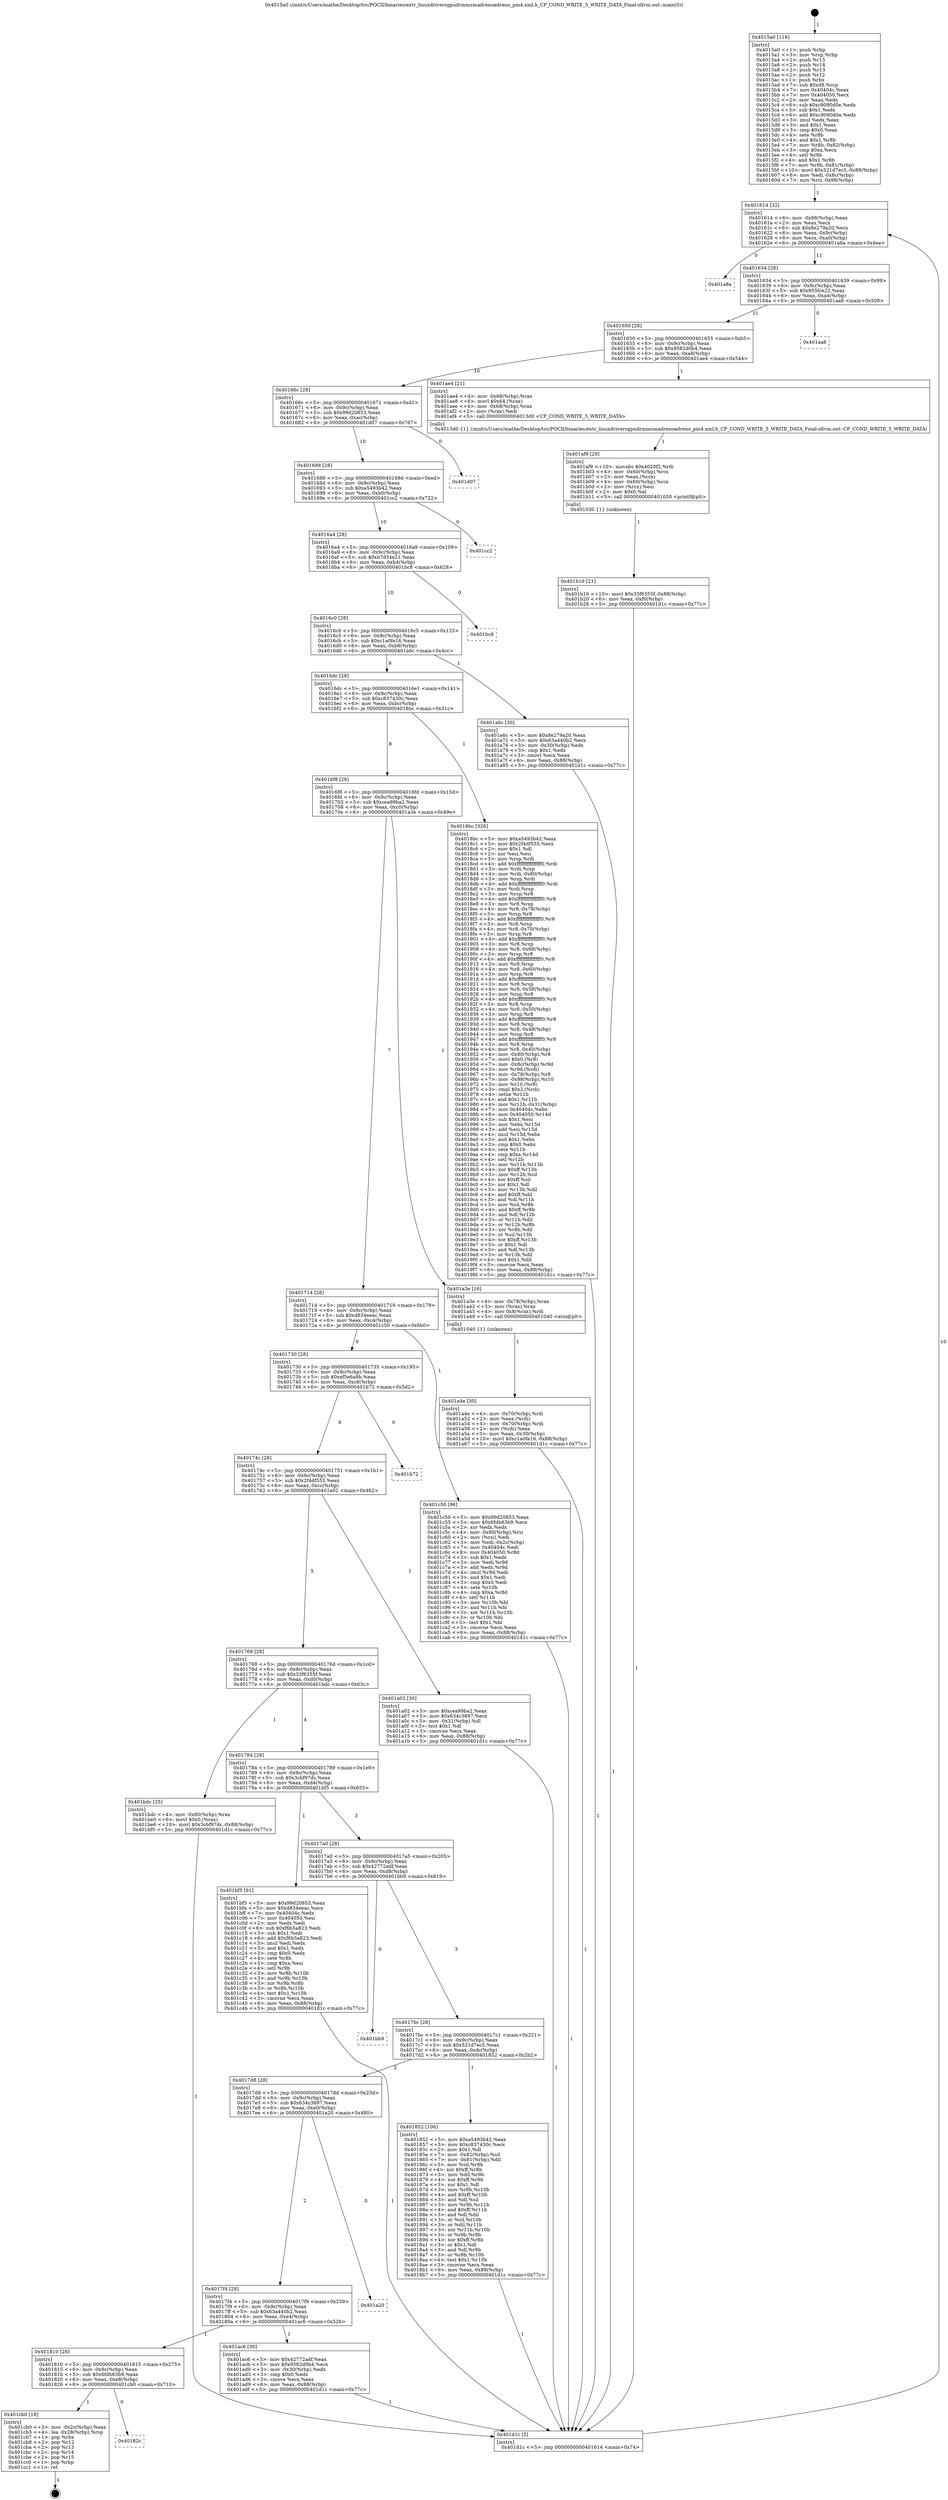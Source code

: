 digraph "0x4015a0" {
  label = "0x4015a0 (/mnt/c/Users/mathe/Desktop/tcc/POCII/binaries/extr_linuxdriversgpudrmmsmadrenoadreno_pm4.xml.h_CP_COND_WRITE_5_WRITE_DATA_Final-ollvm.out::main(0))"
  labelloc = "t"
  node[shape=record]

  Entry [label="",width=0.3,height=0.3,shape=circle,fillcolor=black,style=filled]
  "0x401614" [label="{
     0x401614 [32]\l
     | [instrs]\l
     &nbsp;&nbsp;0x401614 \<+6\>: mov -0x88(%rbp),%eax\l
     &nbsp;&nbsp;0x40161a \<+2\>: mov %eax,%ecx\l
     &nbsp;&nbsp;0x40161c \<+6\>: sub $0x8e279a20,%ecx\l
     &nbsp;&nbsp;0x401622 \<+6\>: mov %eax,-0x9c(%rbp)\l
     &nbsp;&nbsp;0x401628 \<+6\>: mov %ecx,-0xa0(%rbp)\l
     &nbsp;&nbsp;0x40162e \<+6\>: je 0000000000401a8a \<main+0x4ea\>\l
  }"]
  "0x401a8a" [label="{
     0x401a8a\l
  }", style=dashed]
  "0x401634" [label="{
     0x401634 [28]\l
     | [instrs]\l
     &nbsp;&nbsp;0x401634 \<+5\>: jmp 0000000000401639 \<main+0x99\>\l
     &nbsp;&nbsp;0x401639 \<+6\>: mov -0x9c(%rbp),%eax\l
     &nbsp;&nbsp;0x40163f \<+5\>: sub $0x955fce22,%eax\l
     &nbsp;&nbsp;0x401644 \<+6\>: mov %eax,-0xa4(%rbp)\l
     &nbsp;&nbsp;0x40164a \<+6\>: je 0000000000401aa8 \<main+0x508\>\l
  }"]
  Exit [label="",width=0.3,height=0.3,shape=circle,fillcolor=black,style=filled,peripheries=2]
  "0x401aa8" [label="{
     0x401aa8\l
  }", style=dashed]
  "0x401650" [label="{
     0x401650 [28]\l
     | [instrs]\l
     &nbsp;&nbsp;0x401650 \<+5\>: jmp 0000000000401655 \<main+0xb5\>\l
     &nbsp;&nbsp;0x401655 \<+6\>: mov -0x9c(%rbp),%eax\l
     &nbsp;&nbsp;0x40165b \<+5\>: sub $0x9582d0b4,%eax\l
     &nbsp;&nbsp;0x401660 \<+6\>: mov %eax,-0xa8(%rbp)\l
     &nbsp;&nbsp;0x401666 \<+6\>: je 0000000000401ae4 \<main+0x544\>\l
  }"]
  "0x40182c" [label="{
     0x40182c\l
  }", style=dashed]
  "0x401ae4" [label="{
     0x401ae4 [21]\l
     | [instrs]\l
     &nbsp;&nbsp;0x401ae4 \<+4\>: mov -0x68(%rbp),%rax\l
     &nbsp;&nbsp;0x401ae8 \<+6\>: movl $0x64,(%rax)\l
     &nbsp;&nbsp;0x401aee \<+4\>: mov -0x68(%rbp),%rax\l
     &nbsp;&nbsp;0x401af2 \<+2\>: mov (%rax),%edi\l
     &nbsp;&nbsp;0x401af4 \<+5\>: call 00000000004013d0 \<CP_COND_WRITE_5_WRITE_DATA\>\l
     | [calls]\l
     &nbsp;&nbsp;0x4013d0 \{1\} (/mnt/c/Users/mathe/Desktop/tcc/POCII/binaries/extr_linuxdriversgpudrmmsmadrenoadreno_pm4.xml.h_CP_COND_WRITE_5_WRITE_DATA_Final-ollvm.out::CP_COND_WRITE_5_WRITE_DATA)\l
  }"]
  "0x40166c" [label="{
     0x40166c [28]\l
     | [instrs]\l
     &nbsp;&nbsp;0x40166c \<+5\>: jmp 0000000000401671 \<main+0xd1\>\l
     &nbsp;&nbsp;0x401671 \<+6\>: mov -0x9c(%rbp),%eax\l
     &nbsp;&nbsp;0x401677 \<+5\>: sub $0x99d20853,%eax\l
     &nbsp;&nbsp;0x40167c \<+6\>: mov %eax,-0xac(%rbp)\l
     &nbsp;&nbsp;0x401682 \<+6\>: je 0000000000401d07 \<main+0x767\>\l
  }"]
  "0x401cb0" [label="{
     0x401cb0 [18]\l
     | [instrs]\l
     &nbsp;&nbsp;0x401cb0 \<+3\>: mov -0x2c(%rbp),%eax\l
     &nbsp;&nbsp;0x401cb3 \<+4\>: lea -0x28(%rbp),%rsp\l
     &nbsp;&nbsp;0x401cb7 \<+1\>: pop %rbx\l
     &nbsp;&nbsp;0x401cb8 \<+2\>: pop %r12\l
     &nbsp;&nbsp;0x401cba \<+2\>: pop %r13\l
     &nbsp;&nbsp;0x401cbc \<+2\>: pop %r14\l
     &nbsp;&nbsp;0x401cbe \<+2\>: pop %r15\l
     &nbsp;&nbsp;0x401cc0 \<+1\>: pop %rbp\l
     &nbsp;&nbsp;0x401cc1 \<+1\>: ret\l
  }"]
  "0x401d07" [label="{
     0x401d07\l
  }", style=dashed]
  "0x401688" [label="{
     0x401688 [28]\l
     | [instrs]\l
     &nbsp;&nbsp;0x401688 \<+5\>: jmp 000000000040168d \<main+0xed\>\l
     &nbsp;&nbsp;0x40168d \<+6\>: mov -0x9c(%rbp),%eax\l
     &nbsp;&nbsp;0x401693 \<+5\>: sub $0xa5493b42,%eax\l
     &nbsp;&nbsp;0x401698 \<+6\>: mov %eax,-0xb0(%rbp)\l
     &nbsp;&nbsp;0x40169e \<+6\>: je 0000000000401cc2 \<main+0x722\>\l
  }"]
  "0x401b16" [label="{
     0x401b16 [21]\l
     | [instrs]\l
     &nbsp;&nbsp;0x401b16 \<+10\>: movl $0x33f6355f,-0x88(%rbp)\l
     &nbsp;&nbsp;0x401b20 \<+6\>: mov %eax,-0xf0(%rbp)\l
     &nbsp;&nbsp;0x401b26 \<+5\>: jmp 0000000000401d1c \<main+0x77c\>\l
  }"]
  "0x401cc2" [label="{
     0x401cc2\l
  }", style=dashed]
  "0x4016a4" [label="{
     0x4016a4 [28]\l
     | [instrs]\l
     &nbsp;&nbsp;0x4016a4 \<+5\>: jmp 00000000004016a9 \<main+0x109\>\l
     &nbsp;&nbsp;0x4016a9 \<+6\>: mov -0x9c(%rbp),%eax\l
     &nbsp;&nbsp;0x4016af \<+5\>: sub $0xb7d54e21,%eax\l
     &nbsp;&nbsp;0x4016b4 \<+6\>: mov %eax,-0xb4(%rbp)\l
     &nbsp;&nbsp;0x4016ba \<+6\>: je 0000000000401bc8 \<main+0x628\>\l
  }"]
  "0x401af9" [label="{
     0x401af9 [29]\l
     | [instrs]\l
     &nbsp;&nbsp;0x401af9 \<+10\>: movabs $0x4020f2,%rdi\l
     &nbsp;&nbsp;0x401b03 \<+4\>: mov -0x60(%rbp),%rcx\l
     &nbsp;&nbsp;0x401b07 \<+2\>: mov %eax,(%rcx)\l
     &nbsp;&nbsp;0x401b09 \<+4\>: mov -0x60(%rbp),%rcx\l
     &nbsp;&nbsp;0x401b0d \<+2\>: mov (%rcx),%esi\l
     &nbsp;&nbsp;0x401b0f \<+2\>: mov $0x0,%al\l
     &nbsp;&nbsp;0x401b11 \<+5\>: call 0000000000401030 \<printf@plt\>\l
     | [calls]\l
     &nbsp;&nbsp;0x401030 \{1\} (unknown)\l
  }"]
  "0x401bc8" [label="{
     0x401bc8\l
  }", style=dashed]
  "0x4016c0" [label="{
     0x4016c0 [28]\l
     | [instrs]\l
     &nbsp;&nbsp;0x4016c0 \<+5\>: jmp 00000000004016c5 \<main+0x125\>\l
     &nbsp;&nbsp;0x4016c5 \<+6\>: mov -0x9c(%rbp),%eax\l
     &nbsp;&nbsp;0x4016cb \<+5\>: sub $0xc1a0fe16,%eax\l
     &nbsp;&nbsp;0x4016d0 \<+6\>: mov %eax,-0xb8(%rbp)\l
     &nbsp;&nbsp;0x4016d6 \<+6\>: je 0000000000401a6c \<main+0x4cc\>\l
  }"]
  "0x401810" [label="{
     0x401810 [28]\l
     | [instrs]\l
     &nbsp;&nbsp;0x401810 \<+5\>: jmp 0000000000401815 \<main+0x275\>\l
     &nbsp;&nbsp;0x401815 \<+6\>: mov -0x9c(%rbp),%eax\l
     &nbsp;&nbsp;0x40181b \<+5\>: sub $0x6fdb63b9,%eax\l
     &nbsp;&nbsp;0x401820 \<+6\>: mov %eax,-0xe8(%rbp)\l
     &nbsp;&nbsp;0x401826 \<+6\>: je 0000000000401cb0 \<main+0x710\>\l
  }"]
  "0x401a6c" [label="{
     0x401a6c [30]\l
     | [instrs]\l
     &nbsp;&nbsp;0x401a6c \<+5\>: mov $0x8e279a20,%eax\l
     &nbsp;&nbsp;0x401a71 \<+5\>: mov $0x63a440b2,%ecx\l
     &nbsp;&nbsp;0x401a76 \<+3\>: mov -0x30(%rbp),%edx\l
     &nbsp;&nbsp;0x401a79 \<+3\>: cmp $0x1,%edx\l
     &nbsp;&nbsp;0x401a7c \<+3\>: cmovl %ecx,%eax\l
     &nbsp;&nbsp;0x401a7f \<+6\>: mov %eax,-0x88(%rbp)\l
     &nbsp;&nbsp;0x401a85 \<+5\>: jmp 0000000000401d1c \<main+0x77c\>\l
  }"]
  "0x4016dc" [label="{
     0x4016dc [28]\l
     | [instrs]\l
     &nbsp;&nbsp;0x4016dc \<+5\>: jmp 00000000004016e1 \<main+0x141\>\l
     &nbsp;&nbsp;0x4016e1 \<+6\>: mov -0x9c(%rbp),%eax\l
     &nbsp;&nbsp;0x4016e7 \<+5\>: sub $0xc837430c,%eax\l
     &nbsp;&nbsp;0x4016ec \<+6\>: mov %eax,-0xbc(%rbp)\l
     &nbsp;&nbsp;0x4016f2 \<+6\>: je 00000000004018bc \<main+0x31c\>\l
  }"]
  "0x401ac6" [label="{
     0x401ac6 [30]\l
     | [instrs]\l
     &nbsp;&nbsp;0x401ac6 \<+5\>: mov $0x42772adf,%eax\l
     &nbsp;&nbsp;0x401acb \<+5\>: mov $0x9582d0b4,%ecx\l
     &nbsp;&nbsp;0x401ad0 \<+3\>: mov -0x30(%rbp),%edx\l
     &nbsp;&nbsp;0x401ad3 \<+3\>: cmp $0x0,%edx\l
     &nbsp;&nbsp;0x401ad6 \<+3\>: cmove %ecx,%eax\l
     &nbsp;&nbsp;0x401ad9 \<+6\>: mov %eax,-0x88(%rbp)\l
     &nbsp;&nbsp;0x401adf \<+5\>: jmp 0000000000401d1c \<main+0x77c\>\l
  }"]
  "0x4018bc" [label="{
     0x4018bc [326]\l
     | [instrs]\l
     &nbsp;&nbsp;0x4018bc \<+5\>: mov $0xa5493b42,%eax\l
     &nbsp;&nbsp;0x4018c1 \<+5\>: mov $0x2f4df555,%ecx\l
     &nbsp;&nbsp;0x4018c6 \<+2\>: mov $0x1,%dl\l
     &nbsp;&nbsp;0x4018c8 \<+2\>: xor %esi,%esi\l
     &nbsp;&nbsp;0x4018ca \<+3\>: mov %rsp,%rdi\l
     &nbsp;&nbsp;0x4018cd \<+4\>: add $0xfffffffffffffff0,%rdi\l
     &nbsp;&nbsp;0x4018d1 \<+3\>: mov %rdi,%rsp\l
     &nbsp;&nbsp;0x4018d4 \<+4\>: mov %rdi,-0x80(%rbp)\l
     &nbsp;&nbsp;0x4018d8 \<+3\>: mov %rsp,%rdi\l
     &nbsp;&nbsp;0x4018db \<+4\>: add $0xfffffffffffffff0,%rdi\l
     &nbsp;&nbsp;0x4018df \<+3\>: mov %rdi,%rsp\l
     &nbsp;&nbsp;0x4018e2 \<+3\>: mov %rsp,%r8\l
     &nbsp;&nbsp;0x4018e5 \<+4\>: add $0xfffffffffffffff0,%r8\l
     &nbsp;&nbsp;0x4018e9 \<+3\>: mov %r8,%rsp\l
     &nbsp;&nbsp;0x4018ec \<+4\>: mov %r8,-0x78(%rbp)\l
     &nbsp;&nbsp;0x4018f0 \<+3\>: mov %rsp,%r8\l
     &nbsp;&nbsp;0x4018f3 \<+4\>: add $0xfffffffffffffff0,%r8\l
     &nbsp;&nbsp;0x4018f7 \<+3\>: mov %r8,%rsp\l
     &nbsp;&nbsp;0x4018fa \<+4\>: mov %r8,-0x70(%rbp)\l
     &nbsp;&nbsp;0x4018fe \<+3\>: mov %rsp,%r8\l
     &nbsp;&nbsp;0x401901 \<+4\>: add $0xfffffffffffffff0,%r8\l
     &nbsp;&nbsp;0x401905 \<+3\>: mov %r8,%rsp\l
     &nbsp;&nbsp;0x401908 \<+4\>: mov %r8,-0x68(%rbp)\l
     &nbsp;&nbsp;0x40190c \<+3\>: mov %rsp,%r8\l
     &nbsp;&nbsp;0x40190f \<+4\>: add $0xfffffffffffffff0,%r8\l
     &nbsp;&nbsp;0x401913 \<+3\>: mov %r8,%rsp\l
     &nbsp;&nbsp;0x401916 \<+4\>: mov %r8,-0x60(%rbp)\l
     &nbsp;&nbsp;0x40191a \<+3\>: mov %rsp,%r8\l
     &nbsp;&nbsp;0x40191d \<+4\>: add $0xfffffffffffffff0,%r8\l
     &nbsp;&nbsp;0x401921 \<+3\>: mov %r8,%rsp\l
     &nbsp;&nbsp;0x401924 \<+4\>: mov %r8,-0x58(%rbp)\l
     &nbsp;&nbsp;0x401928 \<+3\>: mov %rsp,%r8\l
     &nbsp;&nbsp;0x40192b \<+4\>: add $0xfffffffffffffff0,%r8\l
     &nbsp;&nbsp;0x40192f \<+3\>: mov %r8,%rsp\l
     &nbsp;&nbsp;0x401932 \<+4\>: mov %r8,-0x50(%rbp)\l
     &nbsp;&nbsp;0x401936 \<+3\>: mov %rsp,%r8\l
     &nbsp;&nbsp;0x401939 \<+4\>: add $0xfffffffffffffff0,%r8\l
     &nbsp;&nbsp;0x40193d \<+3\>: mov %r8,%rsp\l
     &nbsp;&nbsp;0x401940 \<+4\>: mov %r8,-0x48(%rbp)\l
     &nbsp;&nbsp;0x401944 \<+3\>: mov %rsp,%r8\l
     &nbsp;&nbsp;0x401947 \<+4\>: add $0xfffffffffffffff0,%r8\l
     &nbsp;&nbsp;0x40194b \<+3\>: mov %r8,%rsp\l
     &nbsp;&nbsp;0x40194e \<+4\>: mov %r8,-0x40(%rbp)\l
     &nbsp;&nbsp;0x401952 \<+4\>: mov -0x80(%rbp),%r8\l
     &nbsp;&nbsp;0x401956 \<+7\>: movl $0x0,(%r8)\l
     &nbsp;&nbsp;0x40195d \<+7\>: mov -0x8c(%rbp),%r9d\l
     &nbsp;&nbsp;0x401964 \<+3\>: mov %r9d,(%rdi)\l
     &nbsp;&nbsp;0x401967 \<+4\>: mov -0x78(%rbp),%r8\l
     &nbsp;&nbsp;0x40196b \<+7\>: mov -0x98(%rbp),%r10\l
     &nbsp;&nbsp;0x401972 \<+3\>: mov %r10,(%r8)\l
     &nbsp;&nbsp;0x401975 \<+3\>: cmpl $0x2,(%rdi)\l
     &nbsp;&nbsp;0x401978 \<+4\>: setne %r11b\l
     &nbsp;&nbsp;0x40197c \<+4\>: and $0x1,%r11b\l
     &nbsp;&nbsp;0x401980 \<+4\>: mov %r11b,-0x31(%rbp)\l
     &nbsp;&nbsp;0x401984 \<+7\>: mov 0x40404c,%ebx\l
     &nbsp;&nbsp;0x40198b \<+8\>: mov 0x404050,%r14d\l
     &nbsp;&nbsp;0x401993 \<+3\>: sub $0x1,%esi\l
     &nbsp;&nbsp;0x401996 \<+3\>: mov %ebx,%r15d\l
     &nbsp;&nbsp;0x401999 \<+3\>: add %esi,%r15d\l
     &nbsp;&nbsp;0x40199c \<+4\>: imul %r15d,%ebx\l
     &nbsp;&nbsp;0x4019a0 \<+3\>: and $0x1,%ebx\l
     &nbsp;&nbsp;0x4019a3 \<+3\>: cmp $0x0,%ebx\l
     &nbsp;&nbsp;0x4019a6 \<+4\>: sete %r11b\l
     &nbsp;&nbsp;0x4019aa \<+4\>: cmp $0xa,%r14d\l
     &nbsp;&nbsp;0x4019ae \<+4\>: setl %r12b\l
     &nbsp;&nbsp;0x4019b2 \<+3\>: mov %r11b,%r13b\l
     &nbsp;&nbsp;0x4019b5 \<+4\>: xor $0xff,%r13b\l
     &nbsp;&nbsp;0x4019b9 \<+3\>: mov %r12b,%sil\l
     &nbsp;&nbsp;0x4019bc \<+4\>: xor $0xff,%sil\l
     &nbsp;&nbsp;0x4019c0 \<+3\>: xor $0x1,%dl\l
     &nbsp;&nbsp;0x4019c3 \<+3\>: mov %r13b,%dil\l
     &nbsp;&nbsp;0x4019c6 \<+4\>: and $0xff,%dil\l
     &nbsp;&nbsp;0x4019ca \<+3\>: and %dl,%r11b\l
     &nbsp;&nbsp;0x4019cd \<+3\>: mov %sil,%r8b\l
     &nbsp;&nbsp;0x4019d0 \<+4\>: and $0xff,%r8b\l
     &nbsp;&nbsp;0x4019d4 \<+3\>: and %dl,%r12b\l
     &nbsp;&nbsp;0x4019d7 \<+3\>: or %r11b,%dil\l
     &nbsp;&nbsp;0x4019da \<+3\>: or %r12b,%r8b\l
     &nbsp;&nbsp;0x4019dd \<+3\>: xor %r8b,%dil\l
     &nbsp;&nbsp;0x4019e0 \<+3\>: or %sil,%r13b\l
     &nbsp;&nbsp;0x4019e3 \<+4\>: xor $0xff,%r13b\l
     &nbsp;&nbsp;0x4019e7 \<+3\>: or $0x1,%dl\l
     &nbsp;&nbsp;0x4019ea \<+3\>: and %dl,%r13b\l
     &nbsp;&nbsp;0x4019ed \<+3\>: or %r13b,%dil\l
     &nbsp;&nbsp;0x4019f0 \<+4\>: test $0x1,%dil\l
     &nbsp;&nbsp;0x4019f4 \<+3\>: cmovne %ecx,%eax\l
     &nbsp;&nbsp;0x4019f7 \<+6\>: mov %eax,-0x88(%rbp)\l
     &nbsp;&nbsp;0x4019fd \<+5\>: jmp 0000000000401d1c \<main+0x77c\>\l
  }"]
  "0x4016f8" [label="{
     0x4016f8 [28]\l
     | [instrs]\l
     &nbsp;&nbsp;0x4016f8 \<+5\>: jmp 00000000004016fd \<main+0x15d\>\l
     &nbsp;&nbsp;0x4016fd \<+6\>: mov -0x9c(%rbp),%eax\l
     &nbsp;&nbsp;0x401703 \<+5\>: sub $0xcea99ba2,%eax\l
     &nbsp;&nbsp;0x401708 \<+6\>: mov %eax,-0xc0(%rbp)\l
     &nbsp;&nbsp;0x40170e \<+6\>: je 0000000000401a3e \<main+0x49e\>\l
  }"]
  "0x4017f4" [label="{
     0x4017f4 [28]\l
     | [instrs]\l
     &nbsp;&nbsp;0x4017f4 \<+5\>: jmp 00000000004017f9 \<main+0x259\>\l
     &nbsp;&nbsp;0x4017f9 \<+6\>: mov -0x9c(%rbp),%eax\l
     &nbsp;&nbsp;0x4017ff \<+5\>: sub $0x63a440b2,%eax\l
     &nbsp;&nbsp;0x401804 \<+6\>: mov %eax,-0xe4(%rbp)\l
     &nbsp;&nbsp;0x40180a \<+6\>: je 0000000000401ac6 \<main+0x526\>\l
  }"]
  "0x401a3e" [label="{
     0x401a3e [16]\l
     | [instrs]\l
     &nbsp;&nbsp;0x401a3e \<+4\>: mov -0x78(%rbp),%rax\l
     &nbsp;&nbsp;0x401a42 \<+3\>: mov (%rax),%rax\l
     &nbsp;&nbsp;0x401a45 \<+4\>: mov 0x8(%rax),%rdi\l
     &nbsp;&nbsp;0x401a49 \<+5\>: call 0000000000401040 \<atoi@plt\>\l
     | [calls]\l
     &nbsp;&nbsp;0x401040 \{1\} (unknown)\l
  }"]
  "0x401714" [label="{
     0x401714 [28]\l
     | [instrs]\l
     &nbsp;&nbsp;0x401714 \<+5\>: jmp 0000000000401719 \<main+0x179\>\l
     &nbsp;&nbsp;0x401719 \<+6\>: mov -0x9c(%rbp),%eax\l
     &nbsp;&nbsp;0x40171f \<+5\>: sub $0xd834eeac,%eax\l
     &nbsp;&nbsp;0x401724 \<+6\>: mov %eax,-0xc4(%rbp)\l
     &nbsp;&nbsp;0x40172a \<+6\>: je 0000000000401c50 \<main+0x6b0\>\l
  }"]
  "0x401a20" [label="{
     0x401a20\l
  }", style=dashed]
  "0x401c50" [label="{
     0x401c50 [96]\l
     | [instrs]\l
     &nbsp;&nbsp;0x401c50 \<+5\>: mov $0x99d20853,%eax\l
     &nbsp;&nbsp;0x401c55 \<+5\>: mov $0x6fdb63b9,%ecx\l
     &nbsp;&nbsp;0x401c5a \<+2\>: xor %edx,%edx\l
     &nbsp;&nbsp;0x401c5c \<+4\>: mov -0x80(%rbp),%rsi\l
     &nbsp;&nbsp;0x401c60 \<+2\>: mov (%rsi),%edi\l
     &nbsp;&nbsp;0x401c62 \<+3\>: mov %edi,-0x2c(%rbp)\l
     &nbsp;&nbsp;0x401c65 \<+7\>: mov 0x40404c,%edi\l
     &nbsp;&nbsp;0x401c6c \<+8\>: mov 0x404050,%r8d\l
     &nbsp;&nbsp;0x401c74 \<+3\>: sub $0x1,%edx\l
     &nbsp;&nbsp;0x401c77 \<+3\>: mov %edi,%r9d\l
     &nbsp;&nbsp;0x401c7a \<+3\>: add %edx,%r9d\l
     &nbsp;&nbsp;0x401c7d \<+4\>: imul %r9d,%edi\l
     &nbsp;&nbsp;0x401c81 \<+3\>: and $0x1,%edi\l
     &nbsp;&nbsp;0x401c84 \<+3\>: cmp $0x0,%edi\l
     &nbsp;&nbsp;0x401c87 \<+4\>: sete %r10b\l
     &nbsp;&nbsp;0x401c8b \<+4\>: cmp $0xa,%r8d\l
     &nbsp;&nbsp;0x401c8f \<+4\>: setl %r11b\l
     &nbsp;&nbsp;0x401c93 \<+3\>: mov %r10b,%bl\l
     &nbsp;&nbsp;0x401c96 \<+3\>: and %r11b,%bl\l
     &nbsp;&nbsp;0x401c99 \<+3\>: xor %r11b,%r10b\l
     &nbsp;&nbsp;0x401c9c \<+3\>: or %r10b,%bl\l
     &nbsp;&nbsp;0x401c9f \<+3\>: test $0x1,%bl\l
     &nbsp;&nbsp;0x401ca2 \<+3\>: cmovne %ecx,%eax\l
     &nbsp;&nbsp;0x401ca5 \<+6\>: mov %eax,-0x88(%rbp)\l
     &nbsp;&nbsp;0x401cab \<+5\>: jmp 0000000000401d1c \<main+0x77c\>\l
  }"]
  "0x401730" [label="{
     0x401730 [28]\l
     | [instrs]\l
     &nbsp;&nbsp;0x401730 \<+5\>: jmp 0000000000401735 \<main+0x195\>\l
     &nbsp;&nbsp;0x401735 \<+6\>: mov -0x9c(%rbp),%eax\l
     &nbsp;&nbsp;0x40173b \<+5\>: sub $0xef5e6a9b,%eax\l
     &nbsp;&nbsp;0x401740 \<+6\>: mov %eax,-0xc8(%rbp)\l
     &nbsp;&nbsp;0x401746 \<+6\>: je 0000000000401b72 \<main+0x5d2\>\l
  }"]
  "0x401a4e" [label="{
     0x401a4e [30]\l
     | [instrs]\l
     &nbsp;&nbsp;0x401a4e \<+4\>: mov -0x70(%rbp),%rdi\l
     &nbsp;&nbsp;0x401a52 \<+2\>: mov %eax,(%rdi)\l
     &nbsp;&nbsp;0x401a54 \<+4\>: mov -0x70(%rbp),%rdi\l
     &nbsp;&nbsp;0x401a58 \<+2\>: mov (%rdi),%eax\l
     &nbsp;&nbsp;0x401a5a \<+3\>: mov %eax,-0x30(%rbp)\l
     &nbsp;&nbsp;0x401a5d \<+10\>: movl $0xc1a0fe16,-0x88(%rbp)\l
     &nbsp;&nbsp;0x401a67 \<+5\>: jmp 0000000000401d1c \<main+0x77c\>\l
  }"]
  "0x401b72" [label="{
     0x401b72\l
  }", style=dashed]
  "0x40174c" [label="{
     0x40174c [28]\l
     | [instrs]\l
     &nbsp;&nbsp;0x40174c \<+5\>: jmp 0000000000401751 \<main+0x1b1\>\l
     &nbsp;&nbsp;0x401751 \<+6\>: mov -0x9c(%rbp),%eax\l
     &nbsp;&nbsp;0x401757 \<+5\>: sub $0x2f4df555,%eax\l
     &nbsp;&nbsp;0x40175c \<+6\>: mov %eax,-0xcc(%rbp)\l
     &nbsp;&nbsp;0x401762 \<+6\>: je 0000000000401a02 \<main+0x462\>\l
  }"]
  "0x4015a0" [label="{
     0x4015a0 [116]\l
     | [instrs]\l
     &nbsp;&nbsp;0x4015a0 \<+1\>: push %rbp\l
     &nbsp;&nbsp;0x4015a1 \<+3\>: mov %rsp,%rbp\l
     &nbsp;&nbsp;0x4015a4 \<+2\>: push %r15\l
     &nbsp;&nbsp;0x4015a6 \<+2\>: push %r14\l
     &nbsp;&nbsp;0x4015a8 \<+2\>: push %r13\l
     &nbsp;&nbsp;0x4015aa \<+2\>: push %r12\l
     &nbsp;&nbsp;0x4015ac \<+1\>: push %rbx\l
     &nbsp;&nbsp;0x4015ad \<+7\>: sub $0xd8,%rsp\l
     &nbsp;&nbsp;0x4015b4 \<+7\>: mov 0x40404c,%eax\l
     &nbsp;&nbsp;0x4015bb \<+7\>: mov 0x404050,%ecx\l
     &nbsp;&nbsp;0x4015c2 \<+2\>: mov %eax,%edx\l
     &nbsp;&nbsp;0x4015c4 \<+6\>: sub $0xc9090d0e,%edx\l
     &nbsp;&nbsp;0x4015ca \<+3\>: sub $0x1,%edx\l
     &nbsp;&nbsp;0x4015cd \<+6\>: add $0xc9090d0e,%edx\l
     &nbsp;&nbsp;0x4015d3 \<+3\>: imul %edx,%eax\l
     &nbsp;&nbsp;0x4015d6 \<+3\>: and $0x1,%eax\l
     &nbsp;&nbsp;0x4015d9 \<+3\>: cmp $0x0,%eax\l
     &nbsp;&nbsp;0x4015dc \<+4\>: sete %r8b\l
     &nbsp;&nbsp;0x4015e0 \<+4\>: and $0x1,%r8b\l
     &nbsp;&nbsp;0x4015e4 \<+7\>: mov %r8b,-0x82(%rbp)\l
     &nbsp;&nbsp;0x4015eb \<+3\>: cmp $0xa,%ecx\l
     &nbsp;&nbsp;0x4015ee \<+4\>: setl %r8b\l
     &nbsp;&nbsp;0x4015f2 \<+4\>: and $0x1,%r8b\l
     &nbsp;&nbsp;0x4015f6 \<+7\>: mov %r8b,-0x81(%rbp)\l
     &nbsp;&nbsp;0x4015fd \<+10\>: movl $0x521d7ec5,-0x88(%rbp)\l
     &nbsp;&nbsp;0x401607 \<+6\>: mov %edi,-0x8c(%rbp)\l
     &nbsp;&nbsp;0x40160d \<+7\>: mov %rsi,-0x98(%rbp)\l
  }"]
  "0x401a02" [label="{
     0x401a02 [30]\l
     | [instrs]\l
     &nbsp;&nbsp;0x401a02 \<+5\>: mov $0xcea99ba2,%eax\l
     &nbsp;&nbsp;0x401a07 \<+5\>: mov $0x634c3897,%ecx\l
     &nbsp;&nbsp;0x401a0c \<+3\>: mov -0x31(%rbp),%dl\l
     &nbsp;&nbsp;0x401a0f \<+3\>: test $0x1,%dl\l
     &nbsp;&nbsp;0x401a12 \<+3\>: cmovne %ecx,%eax\l
     &nbsp;&nbsp;0x401a15 \<+6\>: mov %eax,-0x88(%rbp)\l
     &nbsp;&nbsp;0x401a1b \<+5\>: jmp 0000000000401d1c \<main+0x77c\>\l
  }"]
  "0x401768" [label="{
     0x401768 [28]\l
     | [instrs]\l
     &nbsp;&nbsp;0x401768 \<+5\>: jmp 000000000040176d \<main+0x1cd\>\l
     &nbsp;&nbsp;0x40176d \<+6\>: mov -0x9c(%rbp),%eax\l
     &nbsp;&nbsp;0x401773 \<+5\>: sub $0x33f6355f,%eax\l
     &nbsp;&nbsp;0x401778 \<+6\>: mov %eax,-0xd0(%rbp)\l
     &nbsp;&nbsp;0x40177e \<+6\>: je 0000000000401bdc \<main+0x63c\>\l
  }"]
  "0x401d1c" [label="{
     0x401d1c [5]\l
     | [instrs]\l
     &nbsp;&nbsp;0x401d1c \<+5\>: jmp 0000000000401614 \<main+0x74\>\l
  }"]
  "0x401bdc" [label="{
     0x401bdc [25]\l
     | [instrs]\l
     &nbsp;&nbsp;0x401bdc \<+4\>: mov -0x80(%rbp),%rax\l
     &nbsp;&nbsp;0x401be0 \<+6\>: movl $0x0,(%rax)\l
     &nbsp;&nbsp;0x401be6 \<+10\>: movl $0x3cbf97dc,-0x88(%rbp)\l
     &nbsp;&nbsp;0x401bf0 \<+5\>: jmp 0000000000401d1c \<main+0x77c\>\l
  }"]
  "0x401784" [label="{
     0x401784 [28]\l
     | [instrs]\l
     &nbsp;&nbsp;0x401784 \<+5\>: jmp 0000000000401789 \<main+0x1e9\>\l
     &nbsp;&nbsp;0x401789 \<+6\>: mov -0x9c(%rbp),%eax\l
     &nbsp;&nbsp;0x40178f \<+5\>: sub $0x3cbf97dc,%eax\l
     &nbsp;&nbsp;0x401794 \<+6\>: mov %eax,-0xd4(%rbp)\l
     &nbsp;&nbsp;0x40179a \<+6\>: je 0000000000401bf5 \<main+0x655\>\l
  }"]
  "0x4017d8" [label="{
     0x4017d8 [28]\l
     | [instrs]\l
     &nbsp;&nbsp;0x4017d8 \<+5\>: jmp 00000000004017dd \<main+0x23d\>\l
     &nbsp;&nbsp;0x4017dd \<+6\>: mov -0x9c(%rbp),%eax\l
     &nbsp;&nbsp;0x4017e3 \<+5\>: sub $0x634c3897,%eax\l
     &nbsp;&nbsp;0x4017e8 \<+6\>: mov %eax,-0xe0(%rbp)\l
     &nbsp;&nbsp;0x4017ee \<+6\>: je 0000000000401a20 \<main+0x480\>\l
  }"]
  "0x401bf5" [label="{
     0x401bf5 [91]\l
     | [instrs]\l
     &nbsp;&nbsp;0x401bf5 \<+5\>: mov $0x99d20853,%eax\l
     &nbsp;&nbsp;0x401bfa \<+5\>: mov $0xd834eeac,%ecx\l
     &nbsp;&nbsp;0x401bff \<+7\>: mov 0x40404c,%edx\l
     &nbsp;&nbsp;0x401c06 \<+7\>: mov 0x404050,%esi\l
     &nbsp;&nbsp;0x401c0d \<+2\>: mov %edx,%edi\l
     &nbsp;&nbsp;0x401c0f \<+6\>: sub $0xf6b5a823,%edi\l
     &nbsp;&nbsp;0x401c15 \<+3\>: sub $0x1,%edi\l
     &nbsp;&nbsp;0x401c18 \<+6\>: add $0xf6b5a823,%edi\l
     &nbsp;&nbsp;0x401c1e \<+3\>: imul %edi,%edx\l
     &nbsp;&nbsp;0x401c21 \<+3\>: and $0x1,%edx\l
     &nbsp;&nbsp;0x401c24 \<+3\>: cmp $0x0,%edx\l
     &nbsp;&nbsp;0x401c27 \<+4\>: sete %r8b\l
     &nbsp;&nbsp;0x401c2b \<+3\>: cmp $0xa,%esi\l
     &nbsp;&nbsp;0x401c2e \<+4\>: setl %r9b\l
     &nbsp;&nbsp;0x401c32 \<+3\>: mov %r8b,%r10b\l
     &nbsp;&nbsp;0x401c35 \<+3\>: and %r9b,%r10b\l
     &nbsp;&nbsp;0x401c38 \<+3\>: xor %r9b,%r8b\l
     &nbsp;&nbsp;0x401c3b \<+3\>: or %r8b,%r10b\l
     &nbsp;&nbsp;0x401c3e \<+4\>: test $0x1,%r10b\l
     &nbsp;&nbsp;0x401c42 \<+3\>: cmovne %ecx,%eax\l
     &nbsp;&nbsp;0x401c45 \<+6\>: mov %eax,-0x88(%rbp)\l
     &nbsp;&nbsp;0x401c4b \<+5\>: jmp 0000000000401d1c \<main+0x77c\>\l
  }"]
  "0x4017a0" [label="{
     0x4017a0 [28]\l
     | [instrs]\l
     &nbsp;&nbsp;0x4017a0 \<+5\>: jmp 00000000004017a5 \<main+0x205\>\l
     &nbsp;&nbsp;0x4017a5 \<+6\>: mov -0x9c(%rbp),%eax\l
     &nbsp;&nbsp;0x4017ab \<+5\>: sub $0x42772adf,%eax\l
     &nbsp;&nbsp;0x4017b0 \<+6\>: mov %eax,-0xd8(%rbp)\l
     &nbsp;&nbsp;0x4017b6 \<+6\>: je 0000000000401bb9 \<main+0x619\>\l
  }"]
  "0x401852" [label="{
     0x401852 [106]\l
     | [instrs]\l
     &nbsp;&nbsp;0x401852 \<+5\>: mov $0xa5493b42,%eax\l
     &nbsp;&nbsp;0x401857 \<+5\>: mov $0xc837430c,%ecx\l
     &nbsp;&nbsp;0x40185c \<+2\>: mov $0x1,%dl\l
     &nbsp;&nbsp;0x40185e \<+7\>: mov -0x82(%rbp),%sil\l
     &nbsp;&nbsp;0x401865 \<+7\>: mov -0x81(%rbp),%dil\l
     &nbsp;&nbsp;0x40186c \<+3\>: mov %sil,%r8b\l
     &nbsp;&nbsp;0x40186f \<+4\>: xor $0xff,%r8b\l
     &nbsp;&nbsp;0x401873 \<+3\>: mov %dil,%r9b\l
     &nbsp;&nbsp;0x401876 \<+4\>: xor $0xff,%r9b\l
     &nbsp;&nbsp;0x40187a \<+3\>: xor $0x1,%dl\l
     &nbsp;&nbsp;0x40187d \<+3\>: mov %r8b,%r10b\l
     &nbsp;&nbsp;0x401880 \<+4\>: and $0xff,%r10b\l
     &nbsp;&nbsp;0x401884 \<+3\>: and %dl,%sil\l
     &nbsp;&nbsp;0x401887 \<+3\>: mov %r9b,%r11b\l
     &nbsp;&nbsp;0x40188a \<+4\>: and $0xff,%r11b\l
     &nbsp;&nbsp;0x40188e \<+3\>: and %dl,%dil\l
     &nbsp;&nbsp;0x401891 \<+3\>: or %sil,%r10b\l
     &nbsp;&nbsp;0x401894 \<+3\>: or %dil,%r11b\l
     &nbsp;&nbsp;0x401897 \<+3\>: xor %r11b,%r10b\l
     &nbsp;&nbsp;0x40189a \<+3\>: or %r9b,%r8b\l
     &nbsp;&nbsp;0x40189d \<+4\>: xor $0xff,%r8b\l
     &nbsp;&nbsp;0x4018a1 \<+3\>: or $0x1,%dl\l
     &nbsp;&nbsp;0x4018a4 \<+3\>: and %dl,%r8b\l
     &nbsp;&nbsp;0x4018a7 \<+3\>: or %r8b,%r10b\l
     &nbsp;&nbsp;0x4018aa \<+4\>: test $0x1,%r10b\l
     &nbsp;&nbsp;0x4018ae \<+3\>: cmovne %ecx,%eax\l
     &nbsp;&nbsp;0x4018b1 \<+6\>: mov %eax,-0x88(%rbp)\l
     &nbsp;&nbsp;0x4018b7 \<+5\>: jmp 0000000000401d1c \<main+0x77c\>\l
  }"]
  "0x401bb9" [label="{
     0x401bb9\l
  }", style=dashed]
  "0x4017bc" [label="{
     0x4017bc [28]\l
     | [instrs]\l
     &nbsp;&nbsp;0x4017bc \<+5\>: jmp 00000000004017c1 \<main+0x221\>\l
     &nbsp;&nbsp;0x4017c1 \<+6\>: mov -0x9c(%rbp),%eax\l
     &nbsp;&nbsp;0x4017c7 \<+5\>: sub $0x521d7ec5,%eax\l
     &nbsp;&nbsp;0x4017cc \<+6\>: mov %eax,-0xdc(%rbp)\l
     &nbsp;&nbsp;0x4017d2 \<+6\>: je 0000000000401852 \<main+0x2b2\>\l
  }"]
  Entry -> "0x4015a0" [label=" 1"]
  "0x401614" -> "0x401a8a" [label=" 0"]
  "0x401614" -> "0x401634" [label=" 11"]
  "0x401cb0" -> Exit [label=" 1"]
  "0x401634" -> "0x401aa8" [label=" 0"]
  "0x401634" -> "0x401650" [label=" 11"]
  "0x401810" -> "0x40182c" [label=" 0"]
  "0x401650" -> "0x401ae4" [label=" 1"]
  "0x401650" -> "0x40166c" [label=" 10"]
  "0x401810" -> "0x401cb0" [label=" 1"]
  "0x40166c" -> "0x401d07" [label=" 0"]
  "0x40166c" -> "0x401688" [label=" 10"]
  "0x401c50" -> "0x401d1c" [label=" 1"]
  "0x401688" -> "0x401cc2" [label=" 0"]
  "0x401688" -> "0x4016a4" [label=" 10"]
  "0x401bf5" -> "0x401d1c" [label=" 1"]
  "0x4016a4" -> "0x401bc8" [label=" 0"]
  "0x4016a4" -> "0x4016c0" [label=" 10"]
  "0x401bdc" -> "0x401d1c" [label=" 1"]
  "0x4016c0" -> "0x401a6c" [label=" 1"]
  "0x4016c0" -> "0x4016dc" [label=" 9"]
  "0x401b16" -> "0x401d1c" [label=" 1"]
  "0x4016dc" -> "0x4018bc" [label=" 1"]
  "0x4016dc" -> "0x4016f8" [label=" 8"]
  "0x401af9" -> "0x401b16" [label=" 1"]
  "0x4016f8" -> "0x401a3e" [label=" 1"]
  "0x4016f8" -> "0x401714" [label=" 7"]
  "0x401ac6" -> "0x401d1c" [label=" 1"]
  "0x401714" -> "0x401c50" [label=" 1"]
  "0x401714" -> "0x401730" [label=" 6"]
  "0x4017f4" -> "0x401810" [label=" 1"]
  "0x401730" -> "0x401b72" [label=" 0"]
  "0x401730" -> "0x40174c" [label=" 6"]
  "0x401ae4" -> "0x401af9" [label=" 1"]
  "0x40174c" -> "0x401a02" [label=" 1"]
  "0x40174c" -> "0x401768" [label=" 5"]
  "0x4017d8" -> "0x401a20" [label=" 0"]
  "0x401768" -> "0x401bdc" [label=" 1"]
  "0x401768" -> "0x401784" [label=" 4"]
  "0x4017f4" -> "0x401ac6" [label=" 1"]
  "0x401784" -> "0x401bf5" [label=" 1"]
  "0x401784" -> "0x4017a0" [label=" 3"]
  "0x401a6c" -> "0x401d1c" [label=" 1"]
  "0x4017a0" -> "0x401bb9" [label=" 0"]
  "0x4017a0" -> "0x4017bc" [label=" 3"]
  "0x401a4e" -> "0x401d1c" [label=" 1"]
  "0x4017bc" -> "0x401852" [label=" 1"]
  "0x4017bc" -> "0x4017d8" [label=" 2"]
  "0x401852" -> "0x401d1c" [label=" 1"]
  "0x4015a0" -> "0x401614" [label=" 1"]
  "0x401d1c" -> "0x401614" [label=" 10"]
  "0x4017d8" -> "0x4017f4" [label=" 2"]
  "0x4018bc" -> "0x401d1c" [label=" 1"]
  "0x401a02" -> "0x401d1c" [label=" 1"]
  "0x401a3e" -> "0x401a4e" [label=" 1"]
}
